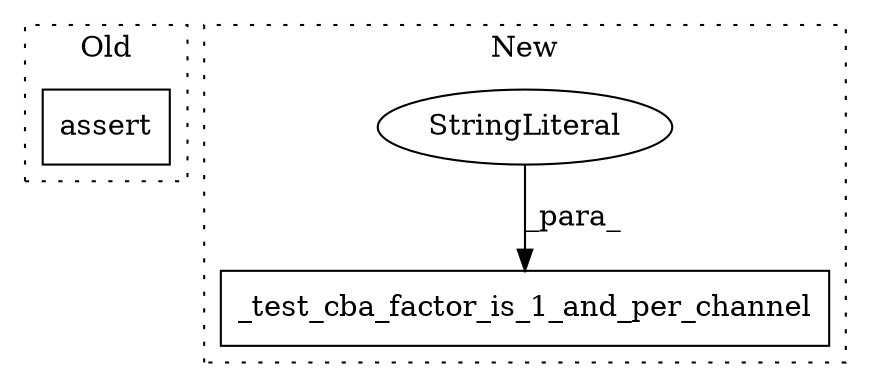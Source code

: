 digraph G {
subgraph cluster0 {
1 [label="assert" a="6" s="40960" l="7" shape="box"];
label = "Old";
style="dotted";
}
subgraph cluster1 {
2 [label="_test_cba_factor_is_1_and_per_channel" a="32" s="36068,36134" l="38,1" shape="box"];
3 [label="StringLiteral" a="45" s="36106" l="18" shape="ellipse"];
label = "New";
style="dotted";
}
3 -> 2 [label="_para_"];
}